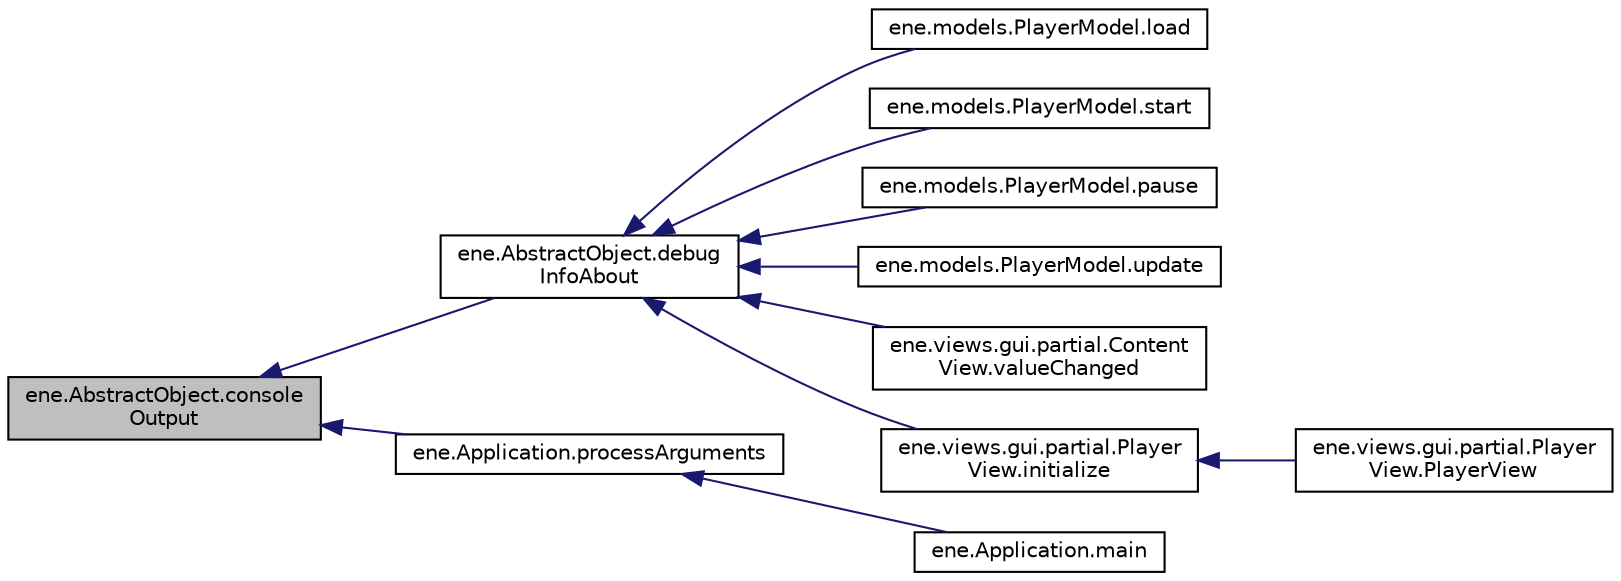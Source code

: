 digraph "ene.AbstractObject.consoleOutput"
{
  bgcolor="transparent";
  edge [fontname="Helvetica",fontsize="10",labelfontname="Helvetica",labelfontsize="10"];
  node [fontname="Helvetica",fontsize="10",shape=record];
  rankdir="LR";
  Node1 [label="ene.AbstractObject.console\lOutput",height=0.2,width=0.4,color="black", fillcolor="grey75", style="filled", fontcolor="black"];
  Node1 -> Node2 [dir="back",color="midnightblue",fontsize="10",style="solid",fontname="Helvetica"];
  Node2 [label="ene.AbstractObject.debug\lInfoAbout",height=0.2,width=0.4,color="black",URL="$classene_1_1AbstractObject.html#aff9619cf289ec83735b6c6ca2c12e020"];
  Node2 -> Node3 [dir="back",color="midnightblue",fontsize="10",style="solid",fontname="Helvetica"];
  Node3 [label="ene.models.PlayerModel.load",height=0.2,width=0.4,color="black",URL="$classene_1_1models_1_1PlayerModel.html#a2c4655428b658dee3203787415a516a5"];
  Node2 -> Node4 [dir="back",color="midnightblue",fontsize="10",style="solid",fontname="Helvetica"];
  Node4 [label="ene.models.PlayerModel.start",height=0.2,width=0.4,color="black",URL="$classene_1_1models_1_1PlayerModel.html#a7d0471082171de01773a1da88cb3652d"];
  Node2 -> Node5 [dir="back",color="midnightblue",fontsize="10",style="solid",fontname="Helvetica"];
  Node5 [label="ene.models.PlayerModel.pause",height=0.2,width=0.4,color="black",URL="$classene_1_1models_1_1PlayerModel.html#afdcaa5e17ecdfbccad3ac8e702914e00"];
  Node2 -> Node6 [dir="back",color="midnightblue",fontsize="10",style="solid",fontname="Helvetica"];
  Node6 [label="ene.models.PlayerModel.update",height=0.2,width=0.4,color="black",URL="$classene_1_1models_1_1PlayerModel.html#a108968d6fd2beb7e322bba50028d32b1"];
  Node2 -> Node7 [dir="back",color="midnightblue",fontsize="10",style="solid",fontname="Helvetica"];
  Node7 [label="ene.views.gui.partial.Content\lView.valueChanged",height=0.2,width=0.4,color="black",URL="$classene_1_1views_1_1gui_1_1partial_1_1ContentView.html#a647b8caeddca89d41f45fde6ee9389dc"];
  Node2 -> Node8 [dir="back",color="midnightblue",fontsize="10",style="solid",fontname="Helvetica"];
  Node8 [label="ene.views.gui.partial.Player\lView.initialize",height=0.2,width=0.4,color="black",URL="$classene_1_1views_1_1gui_1_1partial_1_1PlayerView.html#a6a20ce866e62ced7476b666fe891b10a"];
  Node8 -> Node9 [dir="back",color="midnightblue",fontsize="10",style="solid",fontname="Helvetica"];
  Node9 [label="ene.views.gui.partial.Player\lView.PlayerView",height=0.2,width=0.4,color="black",URL="$classene_1_1views_1_1gui_1_1partial_1_1PlayerView.html#a87a7a4837fc2b68df6bf06984881a7ea"];
  Node1 -> Node10 [dir="back",color="midnightblue",fontsize="10",style="solid",fontname="Helvetica"];
  Node10 [label="ene.Application.processArguments",height=0.2,width=0.4,color="black",URL="$classene_1_1Application.html#a096fa8803429fdb43c79cde1705b489f"];
  Node10 -> Node11 [dir="back",color="midnightblue",fontsize="10",style="solid",fontname="Helvetica"];
  Node11 [label="ene.Application.main",height=0.2,width=0.4,color="black",URL="$classene_1_1Application.html#a336bc7b9857591df7cc547781aacbf10"];
}
